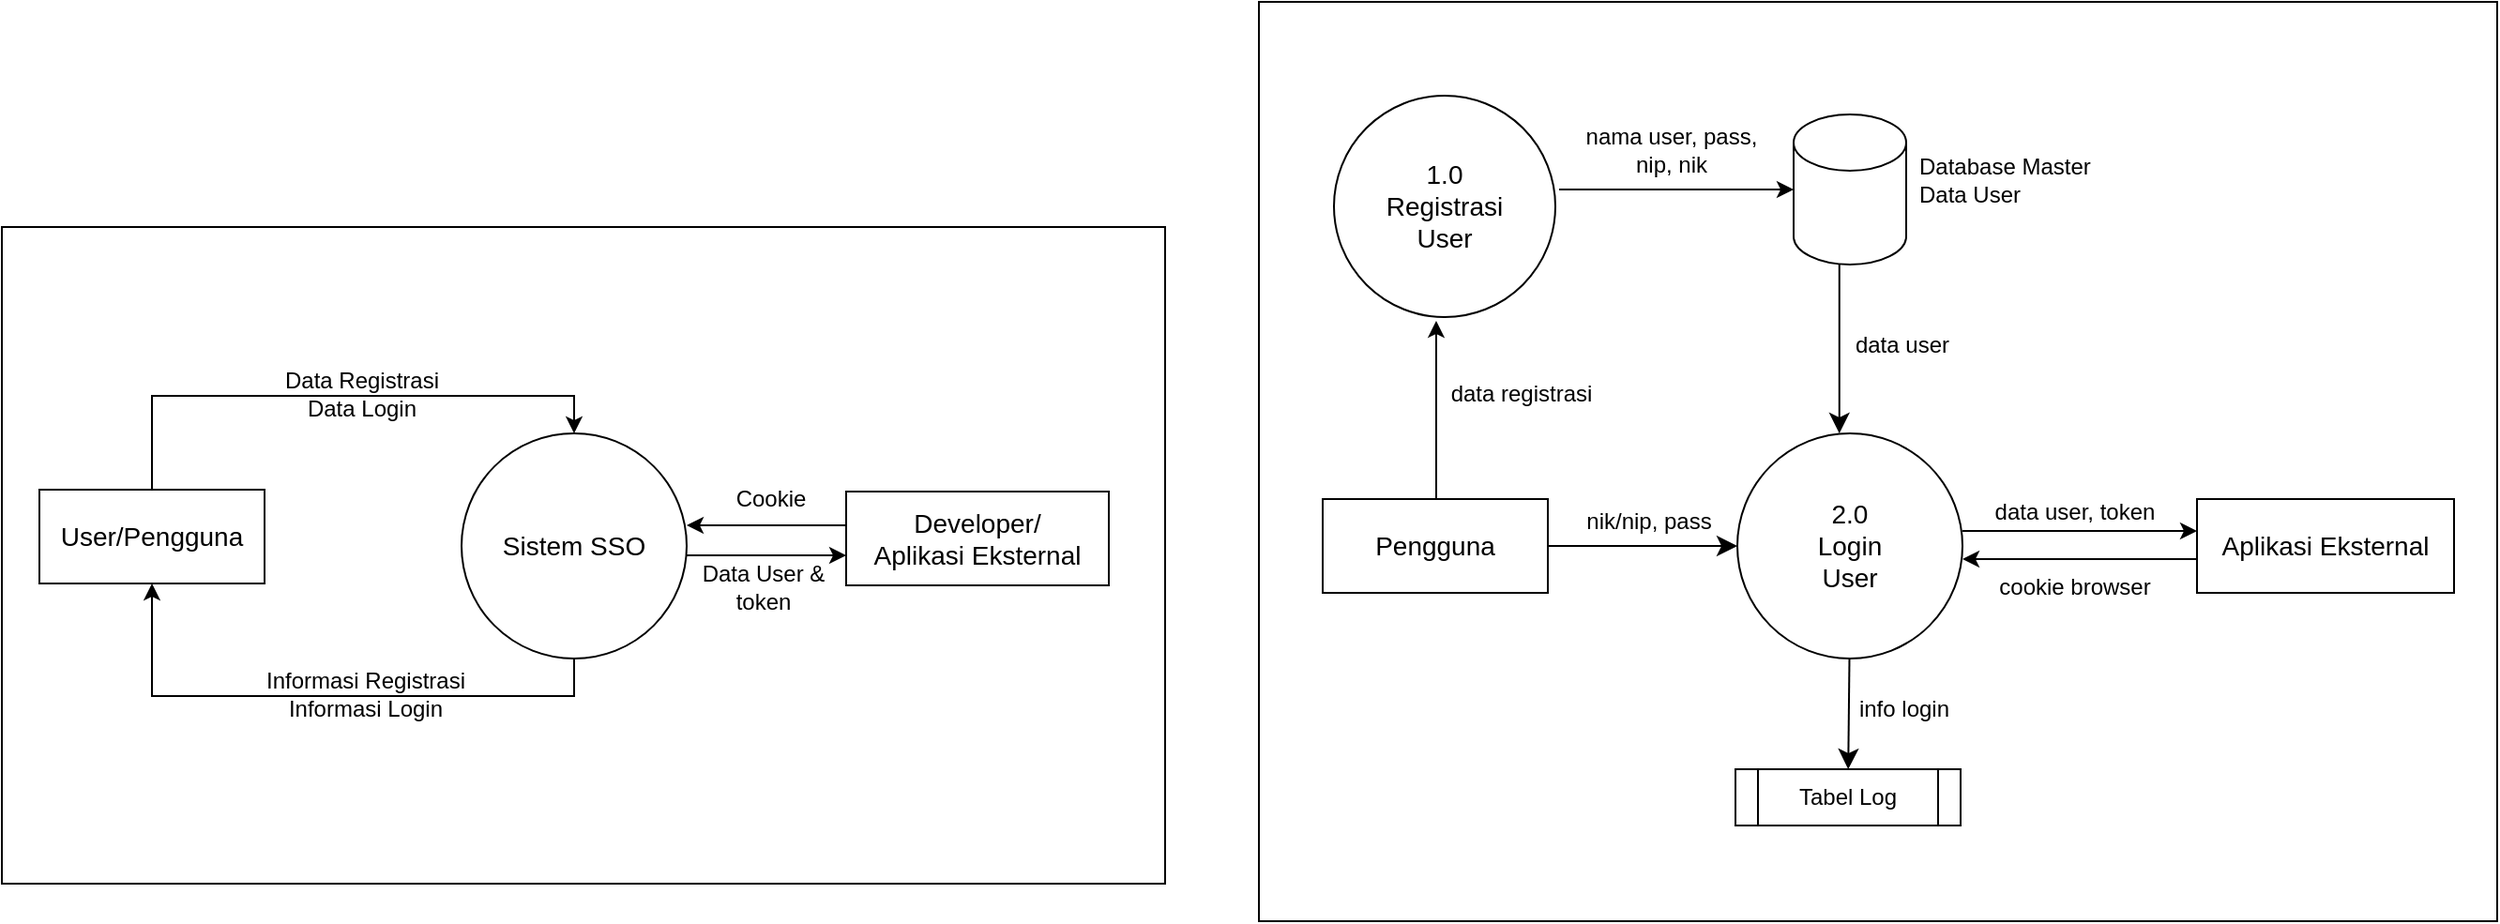 <mxfile version="26.0.6">
  <diagram id="6a731a19-8d31-9384-78a2-239565b7b9f0" name="Page-1">
    <mxGraphModel dx="1506" dy="812" grid="1" gridSize="10" guides="1" tooltips="1" connect="1" arrows="1" fold="1" page="1" pageScale="1" pageWidth="1169" pageHeight="827" background="none" math="0" shadow="0">
      <root>
        <mxCell id="0" />
        <mxCell id="1" parent="0" />
        <mxCell id="cNiK-8ckhrLXa3-nI2Zt-66" style="edgeStyle=orthogonalEdgeStyle;rounded=0;orthogonalLoop=1;jettySize=auto;html=1;entryX=0.5;entryY=1;entryDx=0;entryDy=0;" parent="1" source="cNiK-8ckhrLXa3-nI2Zt-7" target="cNiK-8ckhrLXa3-nI2Zt-12" edge="1">
          <mxGeometry relative="1" as="geometry">
            <Array as="points">
              <mxPoint x="415" y="450" />
              <mxPoint x="190" y="450" />
            </Array>
          </mxGeometry>
        </mxCell>
        <mxCell id="cNiK-8ckhrLXa3-nI2Zt-72" style="edgeStyle=orthogonalEdgeStyle;rounded=0;orthogonalLoop=1;jettySize=auto;html=1;" parent="1" edge="1">
          <mxGeometry relative="1" as="geometry">
            <mxPoint x="475" y="375" as="sourcePoint" />
            <mxPoint x="560" y="375" as="targetPoint" />
          </mxGeometry>
        </mxCell>
        <mxCell id="cNiK-8ckhrLXa3-nI2Zt-7" value="Sistem SSO" style="ellipse;whiteSpace=wrap;html=1;aspect=fixed;fontSize=14;" parent="1" vertex="1">
          <mxGeometry x="355" y="310" width="120" height="120" as="geometry" />
        </mxCell>
        <mxCell id="cNiK-8ckhrLXa3-nI2Zt-65" style="edgeStyle=orthogonalEdgeStyle;rounded=0;orthogonalLoop=1;jettySize=auto;html=1;entryX=0.5;entryY=0;entryDx=0;entryDy=0;" parent="1" source="cNiK-8ckhrLXa3-nI2Zt-12" target="cNiK-8ckhrLXa3-nI2Zt-7" edge="1">
          <mxGeometry relative="1" as="geometry">
            <Array as="points">
              <mxPoint x="190" y="290" />
              <mxPoint x="415" y="290" />
            </Array>
          </mxGeometry>
        </mxCell>
        <mxCell id="cNiK-8ckhrLXa3-nI2Zt-12" value="User/Pengguna" style="rounded=0;whiteSpace=wrap;html=1;fontSize=14;" parent="1" vertex="1">
          <mxGeometry x="130" y="340" width="120" height="50" as="geometry" />
        </mxCell>
        <mxCell id="cNiK-8ckhrLXa3-nI2Zt-18" value="Data Registrasi&lt;br&gt;Data Login" style="text;html=1;align=center;verticalAlign=middle;whiteSpace=wrap;rounded=0;fontSize=12;" parent="1" vertex="1">
          <mxGeometry x="252" y="274" width="100" height="30" as="geometry" />
        </mxCell>
        <mxCell id="cNiK-8ckhrLXa3-nI2Zt-33" value="" style="rounded=0;whiteSpace=wrap;html=1;fillColor=none;" parent="1" vertex="1">
          <mxGeometry x="780" y="80" width="660" height="490" as="geometry" />
        </mxCell>
        <mxCell id="cNiK-8ckhrLXa3-nI2Zt-35" value="" style="shape=cylinder3;whiteSpace=wrap;html=1;boundedLbl=1;backgroundOutline=1;size=15;" parent="1" vertex="1">
          <mxGeometry x="1065" y="140" width="60" height="80" as="geometry" />
        </mxCell>
        <mxCell id="cNiK-8ckhrLXa3-nI2Zt-36" value="&lt;div style=&quot;font-size: 12px;&quot;&gt;Database Master Data User&lt;/div&gt;" style="text;html=1;align=left;verticalAlign=middle;whiteSpace=wrap;rounded=0;fontSize=12;" parent="1" vertex="1">
          <mxGeometry x="1130" y="160" width="100" height="30" as="geometry" />
        </mxCell>
        <mxCell id="cNiK-8ckhrLXa3-nI2Zt-37" style="edgeStyle=none;curved=1;rounded=0;orthogonalLoop=1;jettySize=auto;html=1;fontSize=12;startSize=8;endSize=8;endArrow=none;endFill=0;startArrow=classic;startFill=1;" parent="1" edge="1">
          <mxGeometry relative="1" as="geometry">
            <mxPoint x="1089.38" y="220" as="targetPoint" />
            <mxPoint x="1089.38" y="310" as="sourcePoint" />
          </mxGeometry>
        </mxCell>
        <mxCell id="cNiK-8ckhrLXa3-nI2Zt-38" style="edgeStyle=none;curved=1;rounded=0;orthogonalLoop=1;jettySize=auto;html=1;fontSize=12;startSize=8;endSize=8;" parent="1" source="cNiK-8ckhrLXa3-nI2Zt-39" target="cNiK-8ckhrLXa3-nI2Zt-93" edge="1">
          <mxGeometry relative="1" as="geometry">
            <mxPoint x="1095" y="521" as="targetPoint" />
          </mxGeometry>
        </mxCell>
        <mxCell id="cNiK-8ckhrLXa3-nI2Zt-87" style="edgeStyle=orthogonalEdgeStyle;rounded=0;orthogonalLoop=1;jettySize=auto;html=1;endArrow=classic;endFill=1;" parent="1" edge="1">
          <mxGeometry relative="1" as="geometry">
            <mxPoint x="1155" y="362" as="sourcePoint" />
            <mxPoint x="1280" y="362" as="targetPoint" />
          </mxGeometry>
        </mxCell>
        <mxCell id="cNiK-8ckhrLXa3-nI2Zt-39" value="&lt;div style=&quot;font-size: 14px;&quot;&gt;2.0&lt;/div&gt;&lt;div style=&quot;font-size: 14px;&quot;&gt;Login&lt;/div&gt;&lt;div style=&quot;font-size: 14px;&quot;&gt;User&lt;br style=&quot;font-size: 14px;&quot;&gt;&lt;/div&gt;" style="ellipse;whiteSpace=wrap;html=1;aspect=fixed;fontSize=14;" parent="1" vertex="1">
          <mxGeometry x="1035" y="310" width="120" height="120" as="geometry" />
        </mxCell>
        <mxCell id="cNiK-8ckhrLXa3-nI2Zt-41" value="&lt;div style=&quot;font-size: 12px;&quot;&gt;data user&lt;br style=&quot;font-size: 12px;&quot;&gt;&lt;/div&gt;" style="text;html=1;align=right;verticalAlign=middle;whiteSpace=wrap;rounded=0;fontSize=12;" parent="1" vertex="1">
          <mxGeometry x="1090" y="248" width="60" height="30" as="geometry" />
        </mxCell>
        <mxCell id="cNiK-8ckhrLXa3-nI2Zt-42" style="edgeStyle=none;curved=1;rounded=0;orthogonalLoop=1;jettySize=auto;html=1;entryX=0;entryY=0.5;entryDx=0;entryDy=0;fontSize=12;startSize=8;endSize=8;" parent="1" source="cNiK-8ckhrLXa3-nI2Zt-44" target="cNiK-8ckhrLXa3-nI2Zt-39" edge="1">
          <mxGeometry relative="1" as="geometry" />
        </mxCell>
        <mxCell id="cNiK-8ckhrLXa3-nI2Zt-78" style="edgeStyle=orthogonalEdgeStyle;rounded=0;orthogonalLoop=1;jettySize=auto;html=1;entryX=0.572;entryY=1.017;entryDx=0;entryDy=0;entryPerimeter=0;" parent="1" edge="1">
          <mxGeometry relative="1" as="geometry">
            <mxPoint x="874.5" y="345" as="sourcePoint" />
            <mxPoint x="874.496" y="250.006" as="targetPoint" />
            <Array as="points" />
          </mxGeometry>
        </mxCell>
        <mxCell id="cNiK-8ckhrLXa3-nI2Zt-44" value="Pengguna" style="rounded=0;whiteSpace=wrap;html=1;fontSize=14;" parent="1" vertex="1">
          <mxGeometry x="814" y="345" width="120" height="50" as="geometry" />
        </mxCell>
        <mxCell id="cNiK-8ckhrLXa3-nI2Zt-50" value="data registrasi" style="text;html=1;align=center;verticalAlign=middle;whiteSpace=wrap;rounded=0;fontSize=12;" parent="1" vertex="1">
          <mxGeometry x="870" y="274" width="100" height="30" as="geometry" />
        </mxCell>
        <mxCell id="cNiK-8ckhrLXa3-nI2Zt-51" value="info login" style="text;html=1;align=center;verticalAlign=middle;whiteSpace=wrap;rounded=0;fontSize=12;" parent="1" vertex="1">
          <mxGeometry x="1074" y="442" width="100" height="30" as="geometry" />
        </mxCell>
        <mxCell id="cNiK-8ckhrLXa3-nI2Zt-56" style="edgeStyle=none;curved=1;rounded=0;orthogonalLoop=1;jettySize=auto;html=1;exitX=0.5;exitY=1;exitDx=0;exitDy=0;fontSize=12;startSize=8;endSize=8;" parent="1" source="cNiK-8ckhrLXa3-nI2Zt-51" target="cNiK-8ckhrLXa3-nI2Zt-51" edge="1">
          <mxGeometry relative="1" as="geometry" />
        </mxCell>
        <mxCell id="cNiK-8ckhrLXa3-nI2Zt-91" style="edgeStyle=orthogonalEdgeStyle;rounded=0;orthogonalLoop=1;jettySize=auto;html=1;" parent="1" edge="1">
          <mxGeometry relative="1" as="geometry">
            <mxPoint x="1280" y="377" as="sourcePoint" />
            <mxPoint x="1155" y="377" as="targetPoint" />
          </mxGeometry>
        </mxCell>
        <mxCell id="cNiK-8ckhrLXa3-nI2Zt-61" value="Aplikasi Eksternal" style="rounded=0;whiteSpace=wrap;html=1;fontSize=14;" parent="1" vertex="1">
          <mxGeometry x="1280" y="345" width="137" height="50" as="geometry" />
        </mxCell>
        <mxCell id="cNiK-8ckhrLXa3-nI2Zt-64" style="edgeStyle=none;curved=1;rounded=0;orthogonalLoop=1;jettySize=auto;html=1;exitX=0.5;exitY=1;exitDx=0;exitDy=0;fontSize=12;startSize=8;endSize=8;" parent="1" edge="1">
          <mxGeometry relative="1" as="geometry">
            <mxPoint x="1160" y="274" as="sourcePoint" />
            <mxPoint x="1160" y="274" as="targetPoint" />
          </mxGeometry>
        </mxCell>
        <mxCell id="cNiK-8ckhrLXa3-nI2Zt-67" value="&lt;div&gt;Informasi Registrasi&lt;/div&gt;&lt;div&gt;Informasi Login&lt;br&gt;&lt;/div&gt;" style="text;html=1;align=center;verticalAlign=middle;whiteSpace=wrap;rounded=0;fontSize=12;" parent="1" vertex="1">
          <mxGeometry x="234" y="434" width="140" height="30" as="geometry" />
        </mxCell>
        <mxCell id="cNiK-8ckhrLXa3-nI2Zt-73" style="edgeStyle=orthogonalEdgeStyle;rounded=0;orthogonalLoop=1;jettySize=auto;html=1;entryX=1;entryY=0.5;entryDx=0;entryDy=0;" parent="1" edge="1">
          <mxGeometry relative="1" as="geometry">
            <mxPoint x="560" y="359" as="sourcePoint" />
            <mxPoint x="475.0" y="359" as="targetPoint" />
          </mxGeometry>
        </mxCell>
        <mxCell id="cNiK-8ckhrLXa3-nI2Zt-70" value="&lt;div&gt;Developer/&lt;/div&gt;&lt;div&gt;Aplikasi Eksternal&lt;/div&gt;" style="rounded=0;whiteSpace=wrap;html=1;fontSize=14;" parent="1" vertex="1">
          <mxGeometry x="560" y="341" width="140" height="50" as="geometry" />
        </mxCell>
        <mxCell id="cNiK-8ckhrLXa3-nI2Zt-74" value="Data User &amp;amp; token" style="text;html=1;align=center;verticalAlign=middle;whiteSpace=wrap;rounded=0;fontSize=12;" parent="1" vertex="1">
          <mxGeometry x="476" y="377" width="80" height="30" as="geometry" />
        </mxCell>
        <mxCell id="cNiK-8ckhrLXa3-nI2Zt-75" value="Cookie" style="text;html=1;align=center;verticalAlign=middle;whiteSpace=wrap;rounded=0;fontSize=12;" parent="1" vertex="1">
          <mxGeometry x="480" y="330" width="80" height="30" as="geometry" />
        </mxCell>
        <mxCell id="cNiK-8ckhrLXa3-nI2Zt-77" value="&lt;div style=&quot;font-size: 14px;&quot;&gt;1.0&lt;/div&gt;&lt;div style=&quot;font-size: 14px;&quot;&gt;Registrasi&lt;br style=&quot;font-size: 14px;&quot;&gt;&lt;/div&gt;&lt;div&gt;User&lt;br&gt;&lt;/div&gt;" style="ellipse;whiteSpace=wrap;html=1;aspect=fixed;fontSize=14;" parent="1" vertex="1">
          <mxGeometry x="820" y="130" width="118" height="118" as="geometry" />
        </mxCell>
        <mxCell id="cNiK-8ckhrLXa3-nI2Zt-82" style="edgeStyle=orthogonalEdgeStyle;rounded=0;orthogonalLoop=1;jettySize=auto;html=1;startArrow=classic;startFill=1;endArrow=none;endFill=0;" parent="1" source="cNiK-8ckhrLXa3-nI2Zt-35" edge="1">
          <mxGeometry relative="1" as="geometry">
            <mxPoint x="940" y="180" as="targetPoint" />
          </mxGeometry>
        </mxCell>
        <mxCell id="cNiK-8ckhrLXa3-nI2Zt-84" value="&lt;div align=&quot;center&quot;&gt;nama user, pass, nip, nik&lt;br&gt;&lt;/div&gt;" style="text;html=1;align=center;verticalAlign=middle;whiteSpace=wrap;rounded=0;fontSize=12;" parent="1" vertex="1">
          <mxGeometry x="950" y="144" width="100" height="30" as="geometry" />
        </mxCell>
        <mxCell id="cNiK-8ckhrLXa3-nI2Zt-86" value="nik/nip, pass" style="text;html=1;align=center;verticalAlign=middle;whiteSpace=wrap;rounded=0;fontSize=12;" parent="1" vertex="1">
          <mxGeometry x="938" y="342" width="100" height="30" as="geometry" />
        </mxCell>
        <mxCell id="cNiK-8ckhrLXa3-nI2Zt-88" value="&lt;div align=&quot;center&quot; style=&quot;font-size: 12px;&quot;&gt;data user, token&lt;br&gt;&lt;/div&gt;" style="text;html=1;align=center;verticalAlign=middle;whiteSpace=wrap;rounded=0;fontSize=12;" parent="1" vertex="1">
          <mxGeometry x="1160" y="337" width="110" height="30" as="geometry" />
        </mxCell>
        <mxCell id="cNiK-8ckhrLXa3-nI2Zt-92" value="cookie browser" style="text;html=1;align=center;verticalAlign=middle;whiteSpace=wrap;rounded=0;fontSize=12;" parent="1" vertex="1">
          <mxGeometry x="1160" y="377" width="110" height="30" as="geometry" />
        </mxCell>
        <mxCell id="cNiK-8ckhrLXa3-nI2Zt-93" value="Tabel Log" style="shape=process;whiteSpace=wrap;html=1;backgroundOutline=1;" parent="1" vertex="1">
          <mxGeometry x="1034" y="489" width="120" height="30" as="geometry" />
        </mxCell>
        <mxCell id="cNiK-8ckhrLXa3-nI2Zt-94" value="" style="rounded=0;whiteSpace=wrap;html=1;fillColor=none;" parent="1" vertex="1">
          <mxGeometry x="110" y="200" width="620" height="350" as="geometry" />
        </mxCell>
      </root>
    </mxGraphModel>
  </diagram>
</mxfile>
